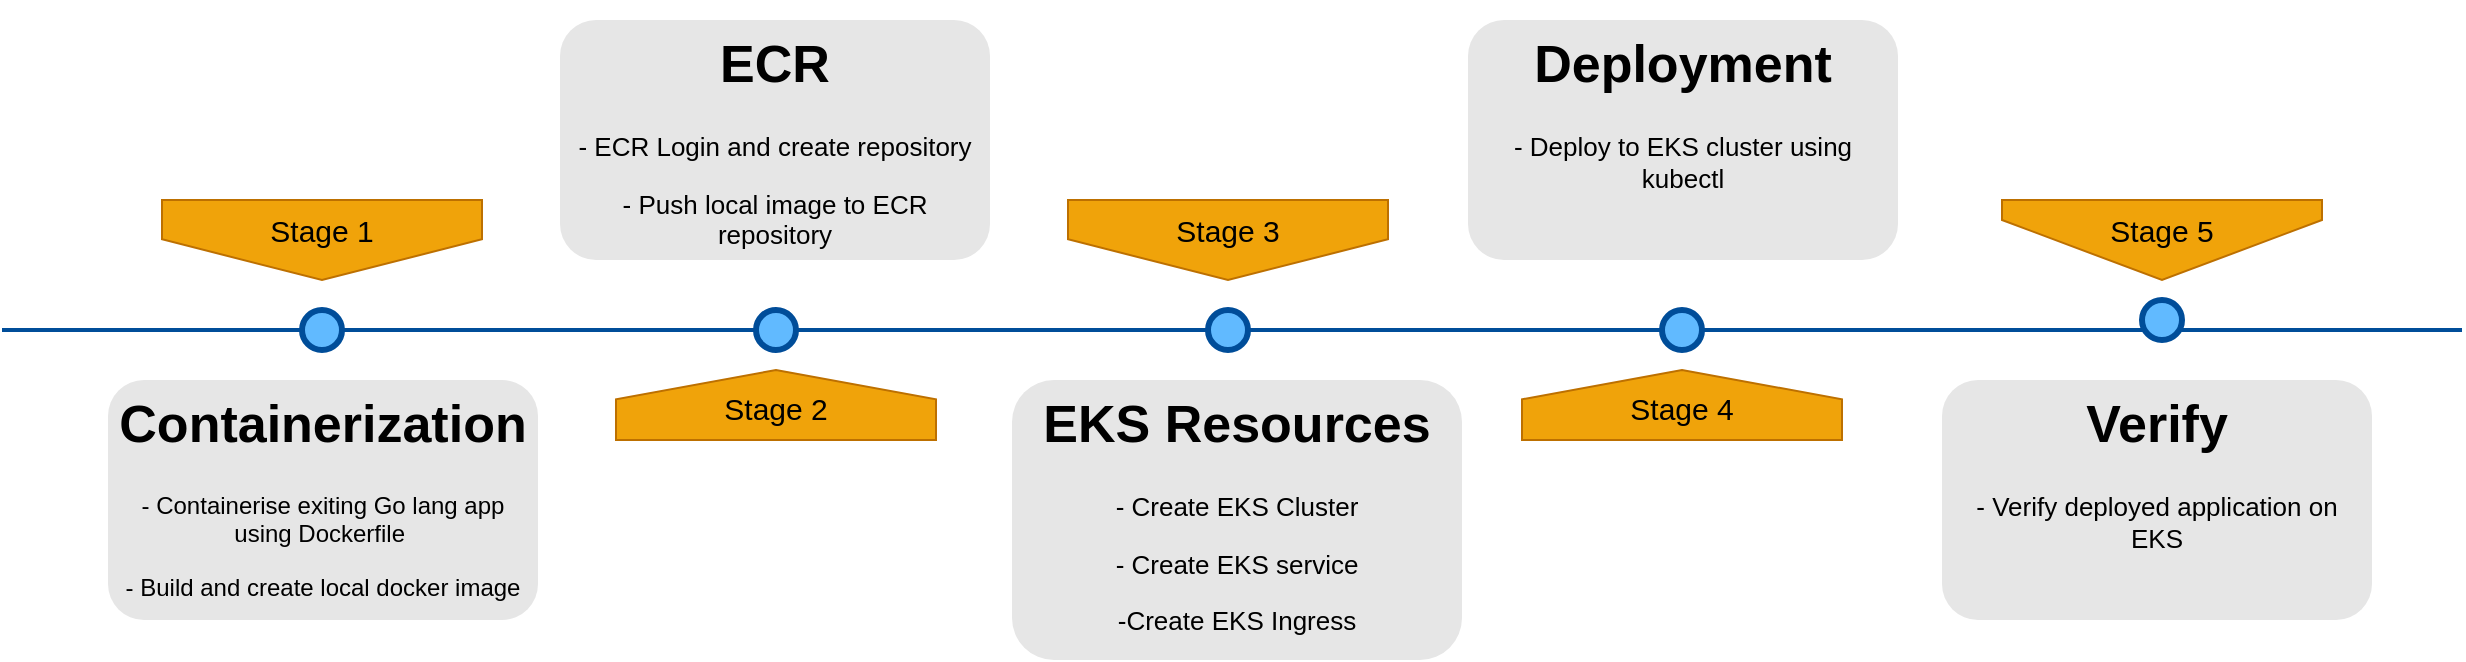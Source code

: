 <mxfile version="14.8.4" type="device"><diagram name="Page-1" id="82e54ff1-d628-8f03-85c4-9753963a91cd"><mxGraphModel dx="1426" dy="769" grid="1" gridSize="10" guides="1" tooltips="1" connect="1" arrows="1" fold="1" page="1" pageScale="1" pageWidth="1100" pageHeight="850" background="none" math="0" shadow="0"><root><mxCell id="0"/><mxCell id="1" parent="0"/><mxCell id="4ec97bd9e5d20128-1" value="" style="line;strokeWidth=2;html=1;fillColor=none;fontSize=28;fontColor=#004D99;strokeColor=#004D99;" parent="1" vertex="1"><mxGeometry x="40" y="400" width="1230" height="10" as="geometry"/></mxCell><mxCell id="4ec97bd9e5d20128-5" value="Stage 1" style="shape=offPageConnector;whiteSpace=wrap;html=1;fillColor=#f0a30a;fontSize=15;size=0.509;verticalAlign=top;strokeColor=#BD7000;fontColor=#000000;" parent="1" vertex="1"><mxGeometry x="120" y="340" width="160" height="40" as="geometry"/></mxCell><mxCell id="4ec97bd9e5d20128-6" value="&lt;span&gt;Stage 3&lt;/span&gt;" style="shape=offPageConnector;whiteSpace=wrap;html=1;fillColor=#f0a30a;fontSize=15;fontColor=#000000;size=0.509;verticalAlign=top;strokeColor=#BD7000;" parent="1" vertex="1"><mxGeometry x="573" y="340" width="160" height="40" as="geometry"/></mxCell><mxCell id="4ec97bd9e5d20128-7" value="&lt;span&gt;Stage 2&lt;/span&gt;" style="shape=offPageConnector;whiteSpace=wrap;html=1;fillColor=#f0a30a;fontSize=15;size=0.418;flipV=1;verticalAlign=bottom;strokeColor=#BD7000;spacingBottom=4;fontColor=#000000;" parent="1" vertex="1"><mxGeometry x="347" y="425" width="160" height="35" as="geometry"/></mxCell><mxCell id="4ec97bd9e5d20128-8" value="&lt;span&gt;Stage 4&lt;/span&gt;" style="shape=offPageConnector;whiteSpace=wrap;html=1;fillColor=#f0a30a;fontSize=15;fontColor=#000000;size=0.418;flipV=1;verticalAlign=bottom;strokeColor=#BD7000;spacingBottom=4;" parent="1" vertex="1"><mxGeometry x="800" y="425" width="160" height="35" as="geometry"/></mxCell><mxCell id="4ec97bd9e5d20128-9" value="" style="ellipse;whiteSpace=wrap;html=1;fillColor=#61BAFF;fontSize=28;fontColor=#004D99;strokeWidth=3;strokeColor=#004D99;" parent="1" vertex="1"><mxGeometry x="190" y="395" width="20" height="20" as="geometry"/></mxCell><mxCell id="4ec97bd9e5d20128-10" value="" style="ellipse;whiteSpace=wrap;html=1;fillColor=#61BAFF;fontSize=28;fontColor=#004D99;strokeWidth=3;strokeColor=#004D99;" parent="1" vertex="1"><mxGeometry x="417" y="395" width="20" height="20" as="geometry"/></mxCell><mxCell id="4ec97bd9e5d20128-11" value="" style="ellipse;whiteSpace=wrap;html=1;fillColor=#61BAFF;fontSize=28;fontColor=#004D99;strokeWidth=3;strokeColor=#004D99;" parent="1" vertex="1"><mxGeometry x="643" y="395" width="20" height="20" as="geometry"/></mxCell><mxCell id="4ec97bd9e5d20128-13" value="" style="ellipse;whiteSpace=wrap;html=1;fillColor=#61BAFF;fontSize=28;fontColor=#004D99;strokeWidth=3;strokeColor=#004D99;" parent="1" vertex="1"><mxGeometry x="870" y="395" width="20" height="20" as="geometry"/></mxCell><mxCell id="4ec97bd9e5d20128-14" value="&lt;h1&gt;Containerization&lt;/h1&gt;&lt;p style=&quot;font-size: 12px&quot;&gt;&lt;font style=&quot;font-size: 12px&quot;&gt;- Containerise exiting Go lang app using Dockerfile&amp;nbsp;&lt;/font&gt;&lt;/p&gt;&lt;p style=&quot;font-size: 12px&quot;&gt;&lt;font style=&quot;font-size: 12px&quot;&gt;- Build and create local docker image&lt;/font&gt;&lt;/p&gt;&lt;p&gt;&lt;br&gt;&lt;/p&gt;" style="text;html=1;spacing=5;spacingTop=-20;whiteSpace=wrap;overflow=hidden;strokeColor=none;strokeWidth=3;fillColor=#E6E6E6;fontSize=13;fontColor=#000000;align=center;rounded=1;" parent="1" vertex="1"><mxGeometry x="93" y="430" width="215" height="120" as="geometry"/></mxCell><mxCell id="4ec97bd9e5d20128-16" value="&lt;h1&gt;ECR&lt;/h1&gt;&lt;p&gt;- ECR Login and create repository&lt;/p&gt;&lt;p&gt;- Push local image to ECR repository&lt;/p&gt;" style="text;html=1;spacing=5;spacingTop=-20;whiteSpace=wrap;overflow=hidden;strokeColor=none;strokeWidth=3;fillColor=#E6E6E6;fontSize=13;fontColor=#000000;align=center;rounded=1;" parent="1" vertex="1"><mxGeometry x="319" y="250" width="215" height="120" as="geometry"/></mxCell><mxCell id="4ec97bd9e5d20128-17" value="&lt;h1&gt;EKS Resources&lt;/h1&gt;&lt;p&gt;- Create EKS Cluster&lt;/p&gt;&lt;p&gt;- Create EKS service&lt;/p&gt;&lt;p&gt;-Create EKS Ingress&lt;/p&gt;" style="text;html=1;spacing=5;spacingTop=-20;whiteSpace=wrap;overflow=hidden;strokeColor=none;strokeWidth=3;fillColor=#E6E6E6;fontSize=13;fontColor=#000000;align=center;rounded=1;" parent="1" vertex="1"><mxGeometry x="545" y="430" width="225" height="140" as="geometry"/></mxCell><mxCell id="4ec97bd9e5d20128-18" value="&lt;h1&gt;Deployment&lt;/h1&gt;&lt;p&gt;- Deploy to EKS cluster using kubectl&lt;/p&gt;" style="text;html=1;spacing=5;spacingTop=-20;whiteSpace=wrap;overflow=hidden;strokeColor=none;strokeWidth=3;fillColor=#E6E6E6;fontSize=13;fontColor=#000000;align=center;rounded=1;" parent="1" vertex="1"><mxGeometry x="773" y="250" width="215" height="120" as="geometry"/></mxCell><mxCell id="ZqllQ1QkJkKrVXSXE1cy-2" value="" style="ellipse;whiteSpace=wrap;html=1;fillColor=#61BAFF;fontSize=28;fontColor=#004D99;strokeWidth=3;strokeColor=#004D99;" vertex="1" parent="1"><mxGeometry x="1110" y="390" width="20" height="20" as="geometry"/></mxCell><mxCell id="ZqllQ1QkJkKrVXSXE1cy-3" value="&lt;h1&gt;Verify&lt;/h1&gt;&lt;p&gt;- Verify deployed application on EKS&lt;/p&gt;" style="text;html=1;spacing=5;spacingTop=-20;whiteSpace=wrap;overflow=hidden;strokeColor=none;strokeWidth=3;fillColor=#E6E6E6;fontSize=13;fontColor=#000000;align=center;rounded=1;" vertex="1" parent="1"><mxGeometry x="1010" y="430" width="215" height="120" as="geometry"/></mxCell><mxCell id="ZqllQ1QkJkKrVXSXE1cy-4" value="&lt;span&gt;Stage 5&lt;/span&gt;" style="shape=offPageConnector;whiteSpace=wrap;html=1;fillColor=#f0a30a;fontSize=15;fontColor=#000000;size=0.75;verticalAlign=top;strokeColor=#BD7000;" vertex="1" parent="1"><mxGeometry x="1040" y="340" width="160" height="40" as="geometry"/></mxCell></root></mxGraphModel></diagram></mxfile>